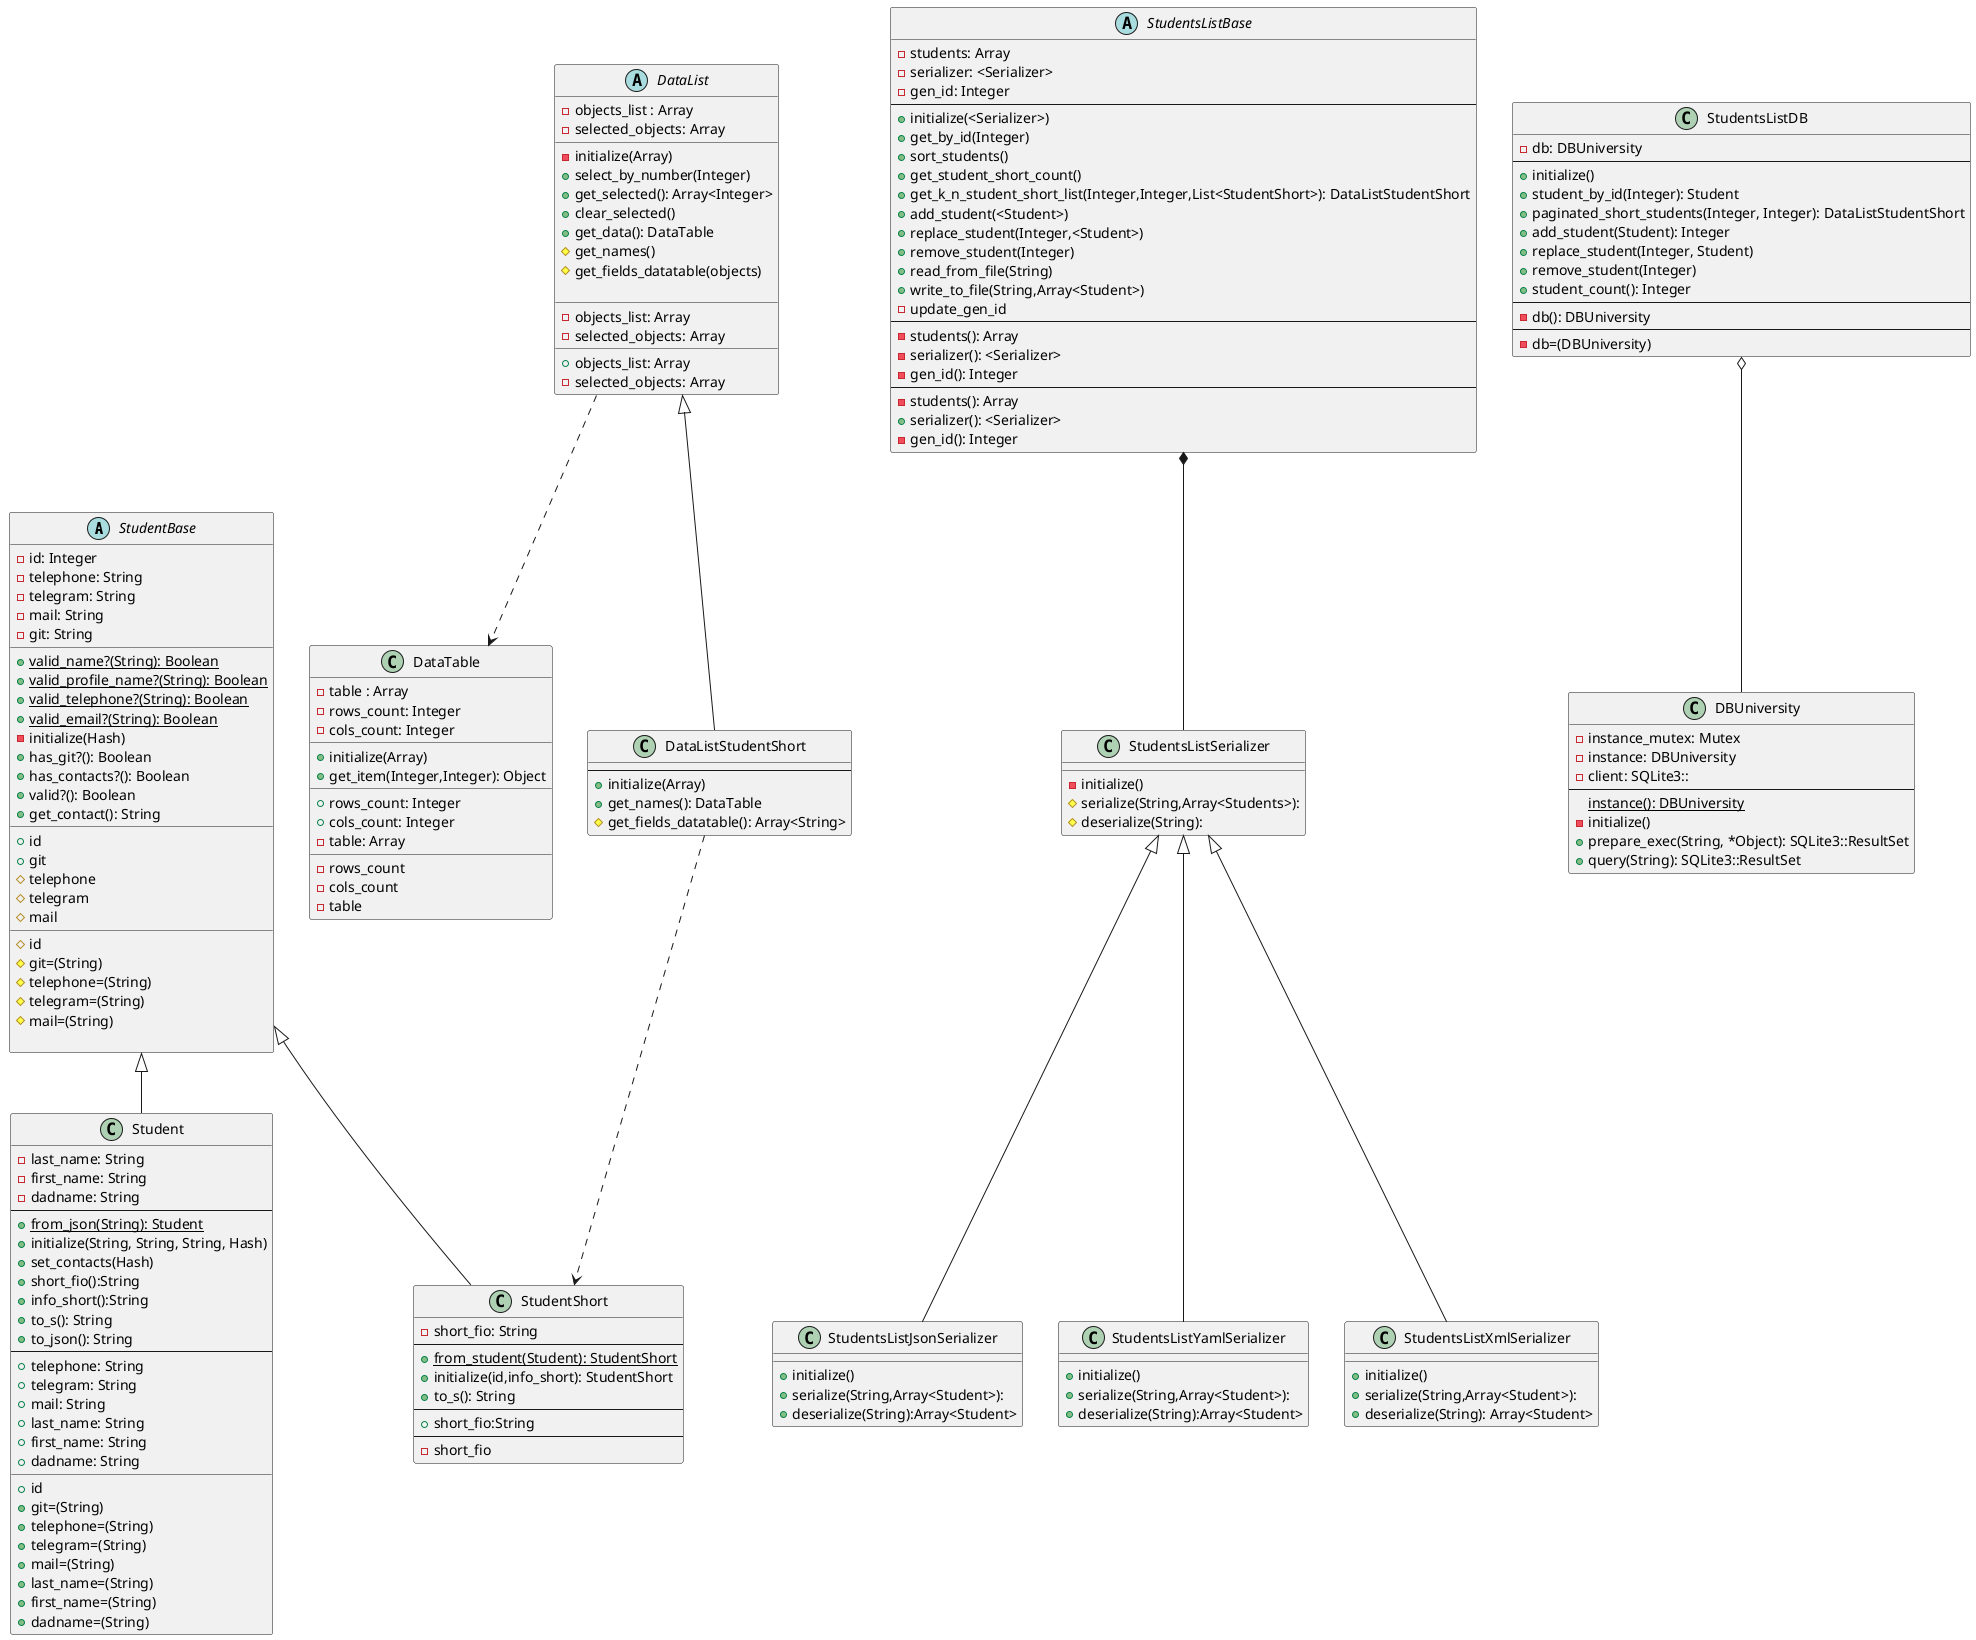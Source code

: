 @startuml
'https://plantuml.com/class-diagram
abstract class StudentBase {
    -id: Integer
    -telephone: String
    -telegram: String
    -mail: String
    -git: String
    __
    +{static}valid_name?(String): Boolean
    +{static}valid_profile_name?(String): Boolean
    +{static}valid_telephone?(String): Boolean
    +{static}valid_email?(String): Boolean
    -initialize(Hash)
    +has_git?(): Boolean
    +has_contacts?(): Boolean
    +valid?(): Boolean
    +get_contact(): String
    __
    +id
    +git
    #telephone
    #telegram
    #mail
    __
    #id
    #git=(String)
    #telephone=(String)
    #telegram=(String)
    #mail=(String)

}
class StudentShort extends StudentBase {
    -short_fio: String
    --
    +{static}from_student(Student): StudentShort
    +initialize(id,info_short): StudentShort
    +to_s(): String
    --
    +short_fio:String
    --
    -short_fio
}
class Student extends StudentBase{
    -last_name: String
    -first_name: String
    -dadname: String
    --
    +{static}from_json(String): Student
    +initialize(String, String, String, Hash)
    +set_contacts(Hash)
    +short_fio():String
    +info_short():String
    +to_s(): String
    +to_json(): String
    --
    +telephone: String
    +telegram: String
    +mail: String
    +last_name: String
    +first_name: String
    +dadname: String
    __
    +id
    +git=(String)
    +telephone=(String)
    +telegram=(String)
    +mail=(String)
    +last_name=(String)
    +first_name=(String)
    +dadname=(String)
}

class DataTable{
    -table : Array
    -rows_count: Integer
    -cols_count: Integer
    __
    +initialize(Array)
    +get_item(Integer,Integer): Object
    __
    +rows_count: Integer
    +cols_count: Integer
    -table: Array
    __
    -rows_count
    -cols_count
    -table
}
abstract class DataList{
    -objects_list : Array
    -selected_objects: Array
    __
    -initialize(Array)
    +select_by_number(Integer)
    +get_selected(): Array<Integer>
    +clear_selected()
    +get_data(): DataTable
    #get_names()
    #get_fields_datatable(objects)

    __
    -objects_list: Array
    -selected_objects: Array
    __
    +objects_list: Array
    -selected_objects: Array
}

class DataListStudentShort extends DataList{
    --
    +initialize(Array)
    +get_names(): DataTable
    #get_fields_datatable(): Array<String>
}

abstract class StudentsListBase{
    -students: Array
    -serializer: <Serializer>
    -gen_id: Integer
    --
    +initialize(<Serializer>)
    +get_by_id(Integer)
    +sort_students()
    +get_student_short_count()
    +get_k_n_student_short_list(Integer,Integer,List<StudentShort>): DataListStudentShort
    +add_student(<Student>)
    +replace_student(Integer,<Student>)
    +remove_student(Integer)
    +read_from_file(String)
    +write_to_file(String,Array<Student>)
    -update_gen_id
    --
    -students(): Array
    -serializer(): <Serializer>
    -gen_id(): Integer
    --
    -students(): Array
    +serializer(): <Serializer>
    -gen_id(): Integer
}

class StudentsListSerializer{
    -initialize()
    #serialize(String,Array<Students>):
    #deserialize(String):
}

class StudentsListJsonSerializer extends StudentsListSerializer{
    +initialize()
    +serialize(String,Array<Student>):
    +deserialize(String):Array<Student>
}

class StudentsListYamlSerializer extends StudentsListSerializer{
    +initialize()
    +serialize(String,Array<Student>):
    +deserialize(String):Array<Student>
}

class StudentsListXmlSerializer extends StudentsListSerializer{
    +initialize()
    +serialize(String,Array<Student>):
    +deserialize(String): Array<Student>
}

class DBUniversity {
    -instance_mutex: Mutex
    -instance: DBUniversity
    -client: SQLite3::
    --
    {static}instance(): DBUniversity
    -initialize()
    +prepare_exec(String, *Object): SQLite3::ResultSet
    +query(String): SQLite3::ResultSet
}
class StudentsListDB {
    -db: DBUniversity
    --
    +initialize()
    +student_by_id(Integer): Student
    +paginated_short_students(Integer, Integer): DataListStudentShort
    +add_student(Student): Integer
    +replace_student(Integer, Student)
    +remove_student(Integer)
    +student_count(): Integer
    --
    -db(): DBUniversity
    --
    -db=(DBUniversity)
}



DataList ..> DataTable
StudentsListBase *-- StudentsListSerializer
StudentsListDB o-- DBUniversity
DataListStudentShort ..> StudentShort
@enduml